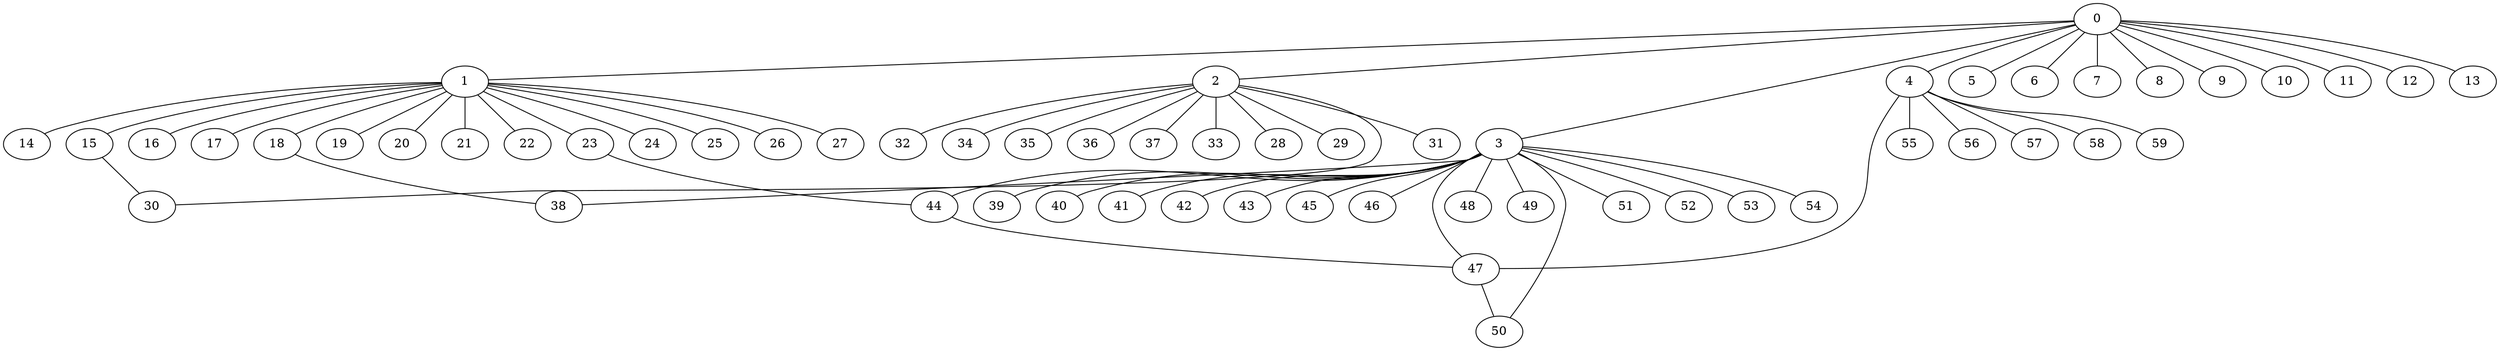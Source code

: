 
graph graphname {
    0 -- 1
0 -- 2
0 -- 3
0 -- 4
0 -- 5
0 -- 6
0 -- 7
0 -- 8
0 -- 9
0 -- 10
0 -- 11
0 -- 12
0 -- 13
1 -- 14
1 -- 15
1 -- 16
1 -- 17
1 -- 18
1 -- 19
1 -- 20
1 -- 21
1 -- 22
1 -- 23
1 -- 24
1 -- 25
1 -- 26
1 -- 27
2 -- 32
2 -- 34
2 -- 35
2 -- 36
2 -- 37
2 -- 33
2 -- 28
2 -- 29
2 -- 30
2 -- 31
3 -- 38
3 -- 39
3 -- 40
3 -- 41
3 -- 42
3 -- 43
3 -- 44
3 -- 45
3 -- 46
3 -- 47
3 -- 48
3 -- 49
3 -- 50
3 -- 51
3 -- 52
3 -- 53
3 -- 54
4 -- 55
4 -- 56
4 -- 57
4 -- 58
4 -- 59
4 -- 47
15 -- 30
18 -- 38
23 -- 44
44 -- 47
47 -- 50

}
